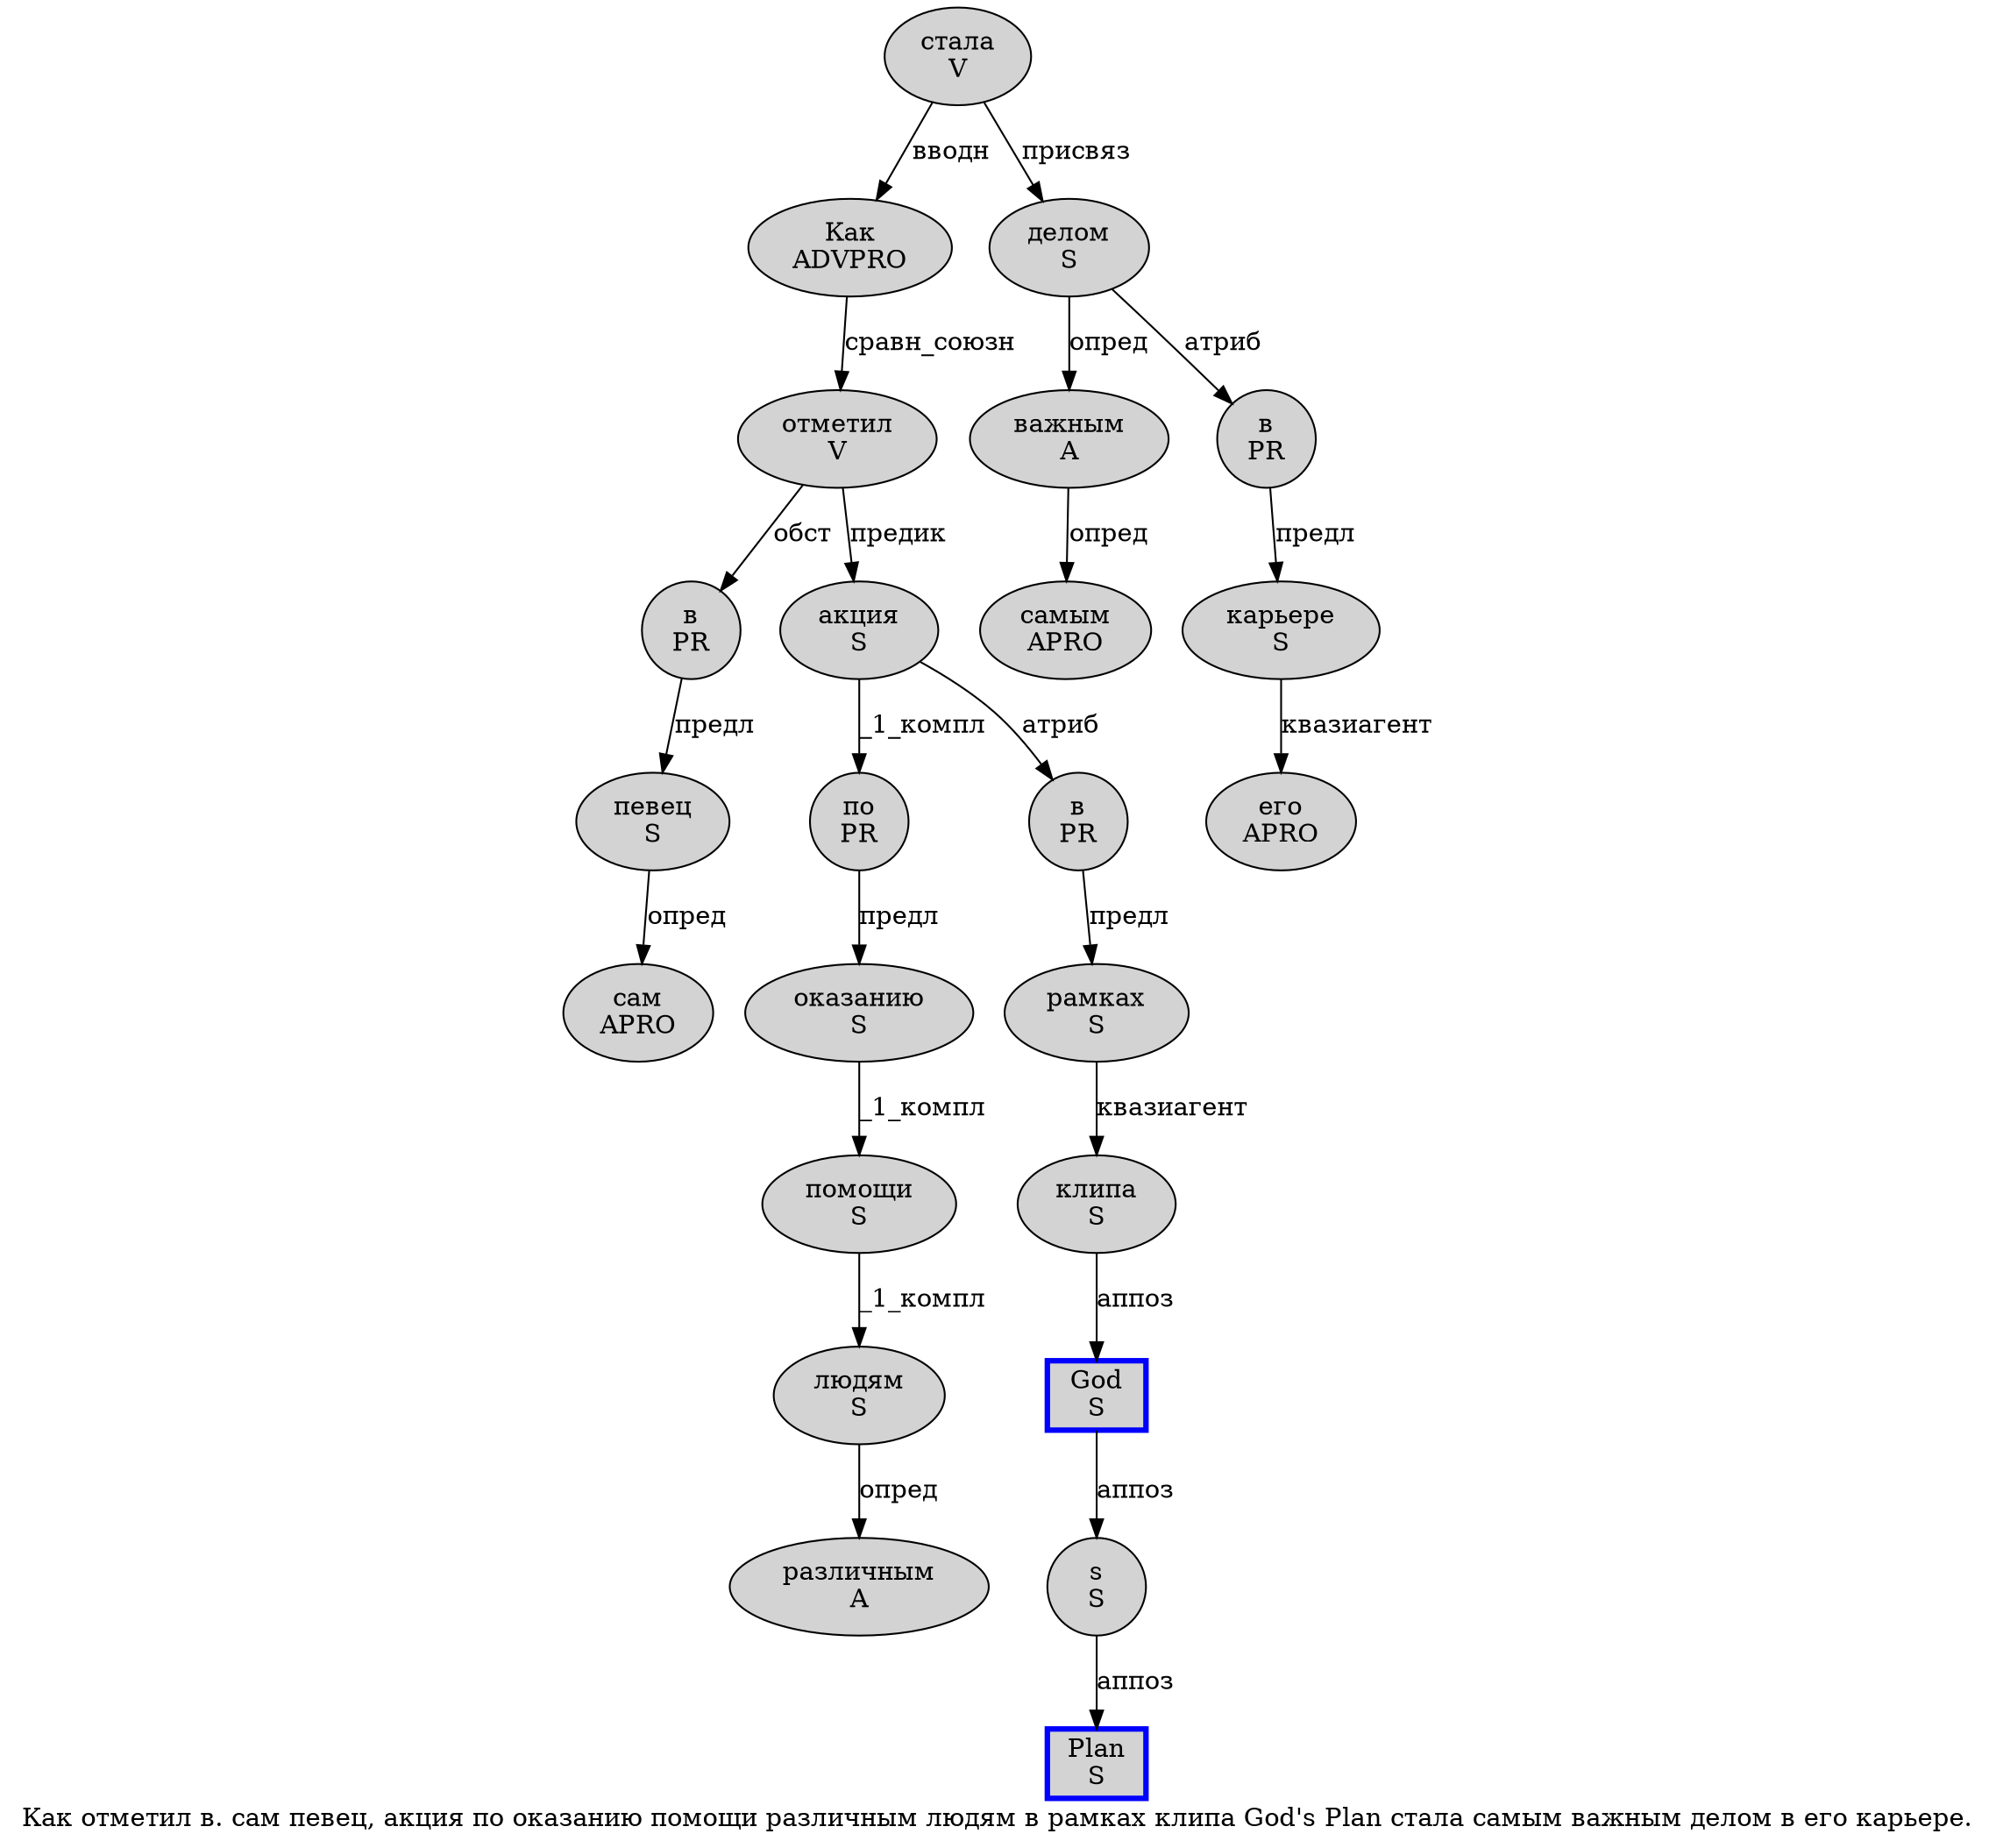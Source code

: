 digraph SENTENCE_1720 {
	graph [label="Как отметил в. сам певец, акция по оказанию помощи различным людям в рамках клипа God's Plan стала самым важным делом в его карьере."]
	node [style=filled]
		0 [label="Как
ADVPRO" color="" fillcolor=lightgray penwidth=1 shape=ellipse]
		1 [label="отметил
V" color="" fillcolor=lightgray penwidth=1 shape=ellipse]
		2 [label="в
PR" color="" fillcolor=lightgray penwidth=1 shape=ellipse]
		4 [label="сам
APRO" color="" fillcolor=lightgray penwidth=1 shape=ellipse]
		5 [label="певец
S" color="" fillcolor=lightgray penwidth=1 shape=ellipse]
		7 [label="акция
S" color="" fillcolor=lightgray penwidth=1 shape=ellipse]
		8 [label="по
PR" color="" fillcolor=lightgray penwidth=1 shape=ellipse]
		9 [label="оказанию
S" color="" fillcolor=lightgray penwidth=1 shape=ellipse]
		10 [label="помощи
S" color="" fillcolor=lightgray penwidth=1 shape=ellipse]
		11 [label="различным
A" color="" fillcolor=lightgray penwidth=1 shape=ellipse]
		12 [label="людям
S" color="" fillcolor=lightgray penwidth=1 shape=ellipse]
		13 [label="в
PR" color="" fillcolor=lightgray penwidth=1 shape=ellipse]
		14 [label="рамках
S" color="" fillcolor=lightgray penwidth=1 shape=ellipse]
		15 [label="клипа
S" color="" fillcolor=lightgray penwidth=1 shape=ellipse]
		16 [label="God
S" color=blue fillcolor=lightgray penwidth=3 shape=box]
		18 [label="s
S" color="" fillcolor=lightgray penwidth=1 shape=ellipse]
		19 [label="Plan
S" color=blue fillcolor=lightgray penwidth=3 shape=box]
		20 [label="стала
V" color="" fillcolor=lightgray penwidth=1 shape=ellipse]
		21 [label="самым
APRO" color="" fillcolor=lightgray penwidth=1 shape=ellipse]
		22 [label="важным
A" color="" fillcolor=lightgray penwidth=1 shape=ellipse]
		23 [label="делом
S" color="" fillcolor=lightgray penwidth=1 shape=ellipse]
		24 [label="в
PR" color="" fillcolor=lightgray penwidth=1 shape=ellipse]
		25 [label="его
APRO" color="" fillcolor=lightgray penwidth=1 shape=ellipse]
		26 [label="карьере
S" color="" fillcolor=lightgray penwidth=1 shape=ellipse]
			24 -> 26 [label="предл"]
			7 -> 8 [label="_1_компл"]
			7 -> 13 [label="атриб"]
			9 -> 10 [label="_1_компл"]
			1 -> 2 [label="обст"]
			1 -> 7 [label="предик"]
			5 -> 4 [label="опред"]
			10 -> 12 [label="_1_компл"]
			23 -> 22 [label="опред"]
			23 -> 24 [label="атриб"]
			8 -> 9 [label="предл"]
			0 -> 1 [label="сравн_союзн"]
			13 -> 14 [label="предл"]
			16 -> 18 [label="аппоз"]
			2 -> 5 [label="предл"]
			15 -> 16 [label="аппоз"]
			22 -> 21 [label="опред"]
			26 -> 25 [label="квазиагент"]
			12 -> 11 [label="опред"]
			14 -> 15 [label="квазиагент"]
			20 -> 0 [label="вводн"]
			20 -> 23 [label="присвяз"]
			18 -> 19 [label="аппоз"]
}